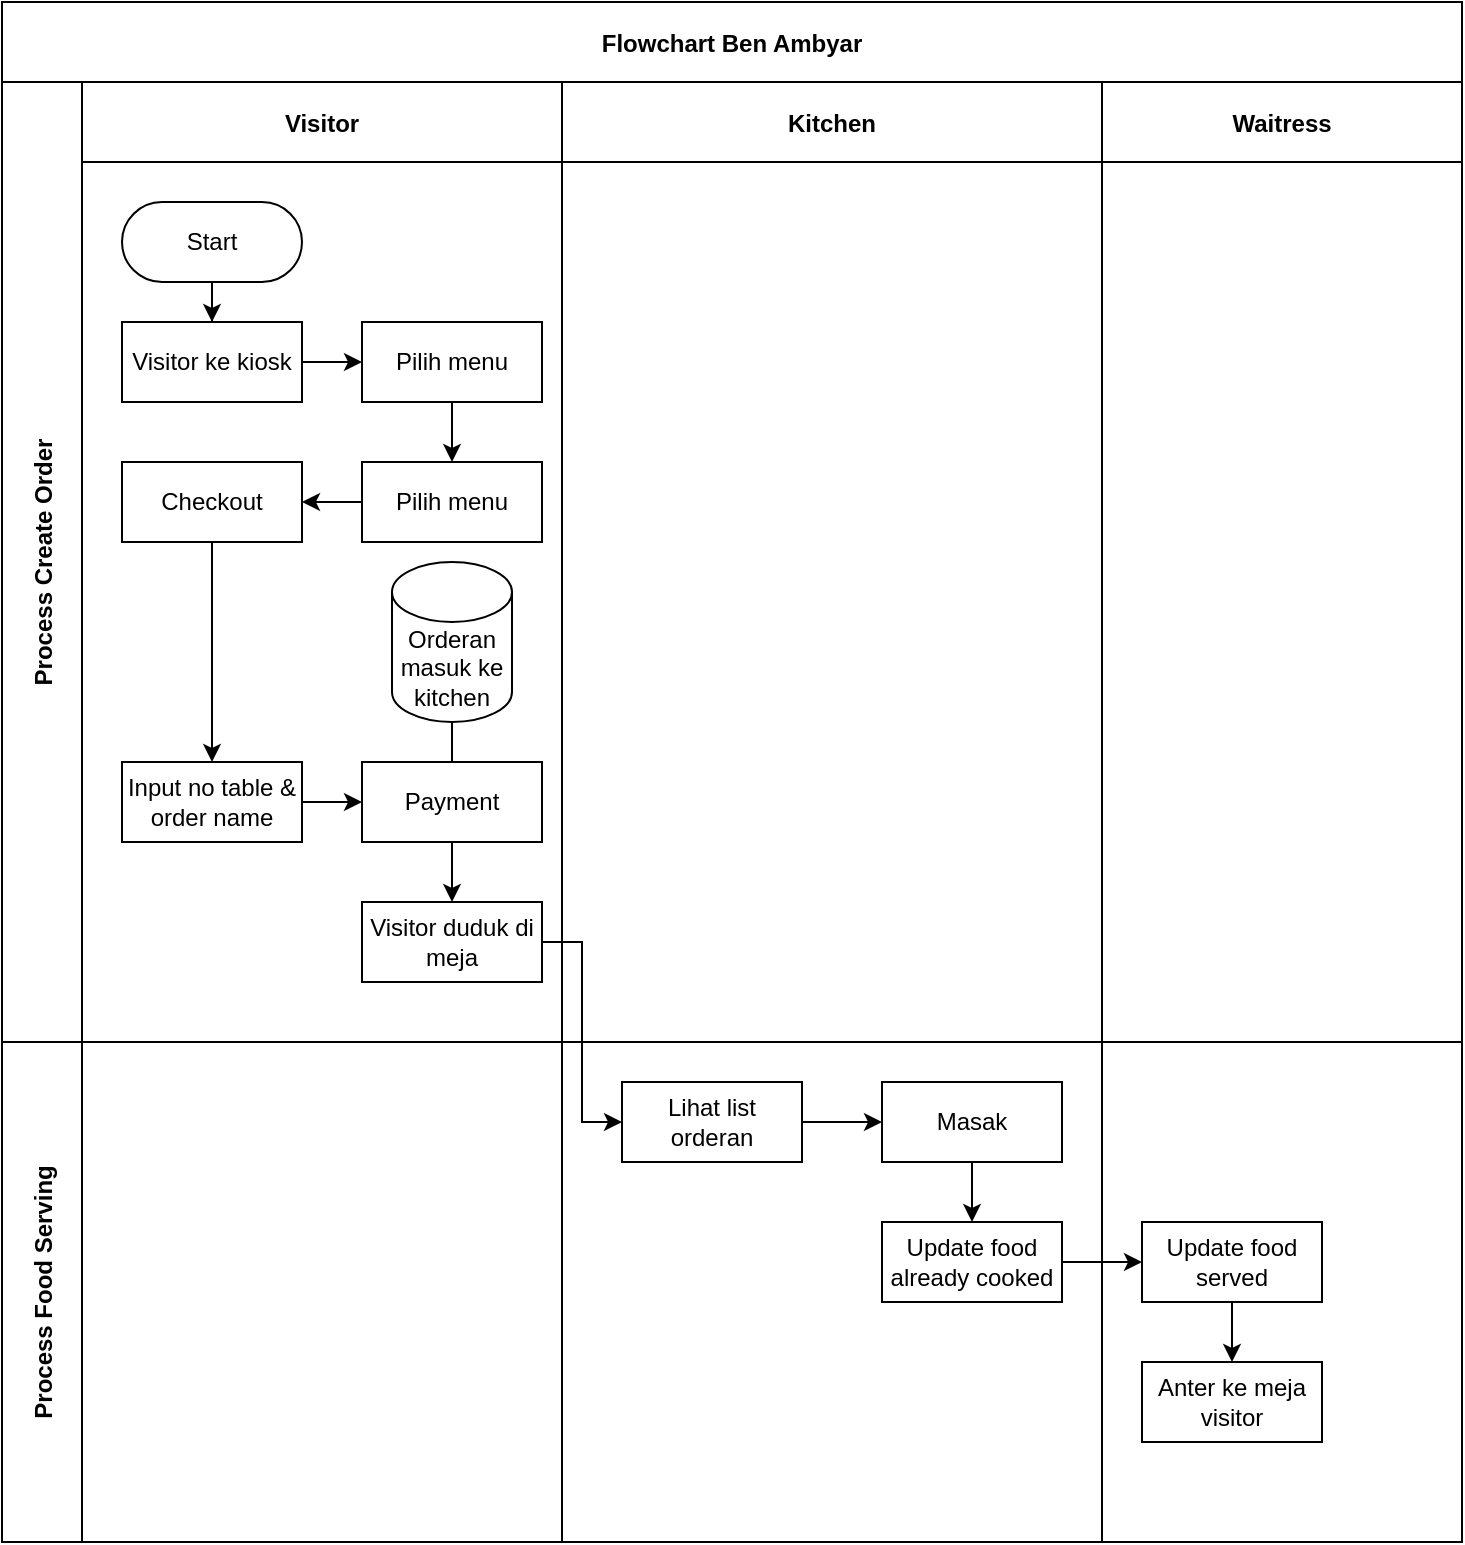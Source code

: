<mxfile version="26.0.2">
  <diagram id="kgpKYQtTHZ0yAKxKKP6v" name="Page-1">
    <mxGraphModel dx="1323" dy="743" grid="1" gridSize="10" guides="1" tooltips="1" connect="1" arrows="1" fold="1" page="1" pageScale="1" pageWidth="850" pageHeight="1100" background="none" math="0" shadow="0">
      <root>
        <mxCell id="0" />
        <mxCell id="1" parent="0" />
        <mxCell id="3nuBFxr9cyL0pnOWT2aG-1" value="Flowchart Ben Ambyar" style="shape=table;childLayout=tableLayout;startSize=40;collapsible=0;recursiveResize=0;expand=0;fillColor=none;fontStyle=1;strokeColor=default;" parent="1" vertex="1">
          <mxGeometry x="40" y="70" width="730" height="770" as="geometry" />
        </mxCell>
        <mxCell id="3nuBFxr9cyL0pnOWT2aG-3" value="Process Create Order" style="shape=tableRow;horizontal=0;swimlaneHead=0;swimlaneBody=0;top=0;left=0;bottom=0;right=0;fillColor=none;points=[[0,0.5],[1,0.5]];portConstraint=eastwest;startSize=40;collapsible=0;recursiveResize=0;expand=0;fontStyle=1;verticalAlign=middle;" parent="3nuBFxr9cyL0pnOWT2aG-1" vertex="1">
          <mxGeometry y="40" width="730" height="480" as="geometry" />
        </mxCell>
        <mxCell id="3nuBFxr9cyL0pnOWT2aG-4" value="Visitor" style="swimlane;swimlaneHead=0;swimlaneBody=0;connectable=0;fillColor=none;startSize=40;collapsible=0;recursiveResize=0;expand=0;fontStyle=1;" parent="3nuBFxr9cyL0pnOWT2aG-3" vertex="1">
          <mxGeometry x="40" width="240" height="480" as="geometry">
            <mxRectangle width="240" height="480" as="alternateBounds" />
          </mxGeometry>
        </mxCell>
        <mxCell id="3nuBFxr9cyL0pnOWT2aG-5" style="edgeStyle=orthogonalEdgeStyle;rounded=0;orthogonalLoop=1;jettySize=auto;html=1;" parent="3nuBFxr9cyL0pnOWT2aG-4" source="3nuBFxr9cyL0pnOWT2aG-6" target="3nuBFxr9cyL0pnOWT2aG-7" edge="1">
          <mxGeometry relative="1" as="geometry" />
        </mxCell>
        <mxCell id="3nuBFxr9cyL0pnOWT2aG-6" value="Start" style="rounded=1;whiteSpace=wrap;html=1;arcSize=50;" parent="3nuBFxr9cyL0pnOWT2aG-4" vertex="1">
          <mxGeometry x="20" y="60" width="90" height="40" as="geometry" />
        </mxCell>
        <mxCell id="3nuBFxr9cyL0pnOWT2aG-7" value="Visitor ke kiosk" style="rounded=0;whiteSpace=wrap;html=1;" parent="3nuBFxr9cyL0pnOWT2aG-4" vertex="1">
          <mxGeometry x="20" y="120" width="90" height="40" as="geometry" />
        </mxCell>
        <mxCell id="3nuBFxr9cyL0pnOWT2aG-17" value="Pilih menu" style="rounded=0;whiteSpace=wrap;html=1;" parent="3nuBFxr9cyL0pnOWT2aG-4" vertex="1">
          <mxGeometry x="140" y="120" width="90" height="40" as="geometry" />
        </mxCell>
        <mxCell id="3nuBFxr9cyL0pnOWT2aG-2" value="" style="edgeStyle=orthogonalEdgeStyle;rounded=0;orthogonalLoop=1;jettySize=auto;html=1;" parent="3nuBFxr9cyL0pnOWT2aG-4" source="3nuBFxr9cyL0pnOWT2aG-7" target="3nuBFxr9cyL0pnOWT2aG-17" edge="1">
          <mxGeometry relative="1" as="geometry" />
        </mxCell>
        <mxCell id="8gZVjbfg4hmPIhG3AT7P-2" value="Pilih menu" style="rounded=0;whiteSpace=wrap;html=1;" vertex="1" parent="3nuBFxr9cyL0pnOWT2aG-4">
          <mxGeometry x="140" y="190" width="90" height="40" as="geometry" />
        </mxCell>
        <mxCell id="8gZVjbfg4hmPIhG3AT7P-5" value="" style="edgeStyle=orthogonalEdgeStyle;rounded=0;orthogonalLoop=1;jettySize=auto;html=1;entryX=0.5;entryY=0;entryDx=0;entryDy=0;exitX=0.5;exitY=1;exitDx=0;exitDy=0;" edge="1" parent="3nuBFxr9cyL0pnOWT2aG-4" source="3nuBFxr9cyL0pnOWT2aG-17" target="8gZVjbfg4hmPIhG3AT7P-2">
          <mxGeometry relative="1" as="geometry">
            <mxPoint x="120" y="150" as="sourcePoint" />
            <mxPoint x="140" y="150" as="targetPoint" />
          </mxGeometry>
        </mxCell>
        <mxCell id="8gZVjbfg4hmPIhG3AT7P-13" value="" style="edgeStyle=orthogonalEdgeStyle;rounded=0;orthogonalLoop=1;jettySize=auto;html=1;" edge="1" parent="3nuBFxr9cyL0pnOWT2aG-4" source="8gZVjbfg4hmPIhG3AT7P-8" target="8gZVjbfg4hmPIhG3AT7P-11">
          <mxGeometry relative="1" as="geometry" />
        </mxCell>
        <mxCell id="8gZVjbfg4hmPIhG3AT7P-8" value="Checkout" style="rounded=0;whiteSpace=wrap;html=1;" vertex="1" parent="3nuBFxr9cyL0pnOWT2aG-4">
          <mxGeometry x="20" y="190" width="90" height="40" as="geometry" />
        </mxCell>
        <mxCell id="8gZVjbfg4hmPIhG3AT7P-10" value="" style="edgeStyle=orthogonalEdgeStyle;rounded=0;orthogonalLoop=1;jettySize=auto;html=1;entryX=1;entryY=0.5;entryDx=0;entryDy=0;exitX=0;exitY=0.5;exitDx=0;exitDy=0;" edge="1" parent="3nuBFxr9cyL0pnOWT2aG-4" source="8gZVjbfg4hmPIhG3AT7P-2" target="8gZVjbfg4hmPIhG3AT7P-8">
          <mxGeometry relative="1" as="geometry">
            <mxPoint x="185" y="170" as="sourcePoint" />
            <mxPoint x="185" y="200" as="targetPoint" />
          </mxGeometry>
        </mxCell>
        <mxCell id="8gZVjbfg4hmPIhG3AT7P-15" value="" style="edgeStyle=orthogonalEdgeStyle;rounded=0;orthogonalLoop=1;jettySize=auto;html=1;" edge="1" parent="3nuBFxr9cyL0pnOWT2aG-4" source="8gZVjbfg4hmPIhG3AT7P-11" target="8gZVjbfg4hmPIhG3AT7P-14">
          <mxGeometry relative="1" as="geometry" />
        </mxCell>
        <mxCell id="8gZVjbfg4hmPIhG3AT7P-11" value="Input no table &amp;amp; order name" style="rounded=0;whiteSpace=wrap;html=1;" vertex="1" parent="3nuBFxr9cyL0pnOWT2aG-4">
          <mxGeometry x="20" y="340" width="90" height="40" as="geometry" />
        </mxCell>
        <mxCell id="8gZVjbfg4hmPIhG3AT7P-21" value="" style="edgeStyle=orthogonalEdgeStyle;rounded=0;orthogonalLoop=1;jettySize=auto;html=1;" edge="1" parent="3nuBFxr9cyL0pnOWT2aG-4" source="8gZVjbfg4hmPIhG3AT7P-14" target="8gZVjbfg4hmPIhG3AT7P-20">
          <mxGeometry relative="1" as="geometry" />
        </mxCell>
        <mxCell id="8gZVjbfg4hmPIhG3AT7P-14" value="Payment" style="rounded=0;whiteSpace=wrap;html=1;" vertex="1" parent="3nuBFxr9cyL0pnOWT2aG-4">
          <mxGeometry x="140" y="340" width="90" height="40" as="geometry" />
        </mxCell>
        <mxCell id="8gZVjbfg4hmPIhG3AT7P-18" value="Orderan masuk ke kitchen" style="shape=cylinder3;whiteSpace=wrap;html=1;boundedLbl=1;backgroundOutline=1;size=15;" vertex="1" parent="3nuBFxr9cyL0pnOWT2aG-4">
          <mxGeometry x="155" y="240" width="60" height="80" as="geometry" />
        </mxCell>
        <mxCell id="8gZVjbfg4hmPIhG3AT7P-19" value="" style="endArrow=none;html=1;rounded=0;entryX=0.5;entryY=1;entryDx=0;entryDy=0;entryPerimeter=0;exitX=0.5;exitY=0;exitDx=0;exitDy=0;" edge="1" parent="3nuBFxr9cyL0pnOWT2aG-4" source="8gZVjbfg4hmPIhG3AT7P-14" target="8gZVjbfg4hmPIhG3AT7P-18">
          <mxGeometry width="50" height="50" relative="1" as="geometry">
            <mxPoint x="130" y="380" as="sourcePoint" />
            <mxPoint x="180" y="330" as="targetPoint" />
          </mxGeometry>
        </mxCell>
        <mxCell id="8gZVjbfg4hmPIhG3AT7P-20" value="Visitor duduk di meja" style="rounded=0;whiteSpace=wrap;html=1;" vertex="1" parent="3nuBFxr9cyL0pnOWT2aG-4">
          <mxGeometry x="140" y="410" width="90" height="40" as="geometry" />
        </mxCell>
        <mxCell id="3nuBFxr9cyL0pnOWT2aG-8" value="Kitchen" style="swimlane;swimlaneHead=0;swimlaneBody=0;connectable=0;fillColor=none;startSize=40;collapsible=0;recursiveResize=0;expand=0;fontStyle=1;" parent="3nuBFxr9cyL0pnOWT2aG-3" vertex="1">
          <mxGeometry x="280" width="270" height="480" as="geometry">
            <mxRectangle width="270" height="480" as="alternateBounds" />
          </mxGeometry>
        </mxCell>
        <mxCell id="3nuBFxr9cyL0pnOWT2aG-11" value="Waitress" style="swimlane;swimlaneHead=0;swimlaneBody=0;connectable=0;fillColor=none;startSize=40;collapsible=0;recursiveResize=0;expand=0;fontStyle=1;" parent="3nuBFxr9cyL0pnOWT2aG-3" vertex="1">
          <mxGeometry x="550" width="180" height="480" as="geometry">
            <mxRectangle width="180" height="480" as="alternateBounds" />
          </mxGeometry>
        </mxCell>
        <mxCell id="3nuBFxr9cyL0pnOWT2aG-15" value="Process Food Serving" style="shape=tableRow;horizontal=0;swimlaneHead=0;swimlaneBody=0;top=0;left=0;bottom=0;right=0;fillColor=none;points=[[0,0.5],[1,0.5]];portConstraint=eastwest;startSize=40;collapsible=0;recursiveResize=0;expand=0;fontStyle=1;" parent="3nuBFxr9cyL0pnOWT2aG-1" vertex="1">
          <mxGeometry y="520" width="730" height="250" as="geometry" />
        </mxCell>
        <mxCell id="3nuBFxr9cyL0pnOWT2aG-16" value="" style="swimlane;swimlaneHead=0;swimlaneBody=0;connectable=0;fillColor=none;startSize=0;collapsible=0;recursiveResize=0;expand=0;fontStyle=1;" parent="3nuBFxr9cyL0pnOWT2aG-15" vertex="1">
          <mxGeometry x="40" width="240" height="250" as="geometry">
            <mxRectangle width="240" height="250" as="alternateBounds" />
          </mxGeometry>
        </mxCell>
        <mxCell id="3nuBFxr9cyL0pnOWT2aG-18" value="" style="swimlane;swimlaneHead=0;swimlaneBody=0;connectable=0;fillColor=none;startSize=0;collapsible=0;recursiveResize=0;expand=0;fontStyle=1;" parent="3nuBFxr9cyL0pnOWT2aG-15" vertex="1">
          <mxGeometry x="280" width="270" height="250" as="geometry">
            <mxRectangle width="270" height="250" as="alternateBounds" />
          </mxGeometry>
        </mxCell>
        <mxCell id="3nuBFxr9cyL0pnOWT2aG-9" value="Lihat list orderan" style="rounded=0;whiteSpace=wrap;html=1;" parent="3nuBFxr9cyL0pnOWT2aG-18" vertex="1">
          <mxGeometry x="30" y="20" width="90" height="40" as="geometry" />
        </mxCell>
        <mxCell id="8gZVjbfg4hmPIhG3AT7P-34" value="" style="edgeStyle=orthogonalEdgeStyle;rounded=0;orthogonalLoop=1;jettySize=auto;html=1;" edge="1" parent="3nuBFxr9cyL0pnOWT2aG-18" source="3nuBFxr9cyL0pnOWT2aG-10" target="8gZVjbfg4hmPIhG3AT7P-33">
          <mxGeometry relative="1" as="geometry" />
        </mxCell>
        <mxCell id="3nuBFxr9cyL0pnOWT2aG-10" value="Masak" style="rounded=0;whiteSpace=wrap;html=1;" parent="3nuBFxr9cyL0pnOWT2aG-18" vertex="1">
          <mxGeometry x="160" y="20" width="90" height="40" as="geometry" />
        </mxCell>
        <mxCell id="8gZVjbfg4hmPIhG3AT7P-24" value="" style="edgeStyle=orthogonalEdgeStyle;rounded=0;orthogonalLoop=1;jettySize=auto;html=1;" edge="1" parent="3nuBFxr9cyL0pnOWT2aG-18" source="3nuBFxr9cyL0pnOWT2aG-9" target="3nuBFxr9cyL0pnOWT2aG-10">
          <mxGeometry relative="1" as="geometry" />
        </mxCell>
        <mxCell id="8gZVjbfg4hmPIhG3AT7P-33" value="Update food already cooked" style="rounded=0;whiteSpace=wrap;html=1;" vertex="1" parent="3nuBFxr9cyL0pnOWT2aG-18">
          <mxGeometry x="160" y="90" width="90" height="40" as="geometry" />
        </mxCell>
        <mxCell id="3nuBFxr9cyL0pnOWT2aG-23" value="" style="swimlane;swimlaneHead=0;swimlaneBody=0;connectable=0;fillColor=none;startSize=0;collapsible=0;recursiveResize=0;expand=0;fontStyle=1;" parent="3nuBFxr9cyL0pnOWT2aG-15" vertex="1">
          <mxGeometry x="550" width="180" height="250" as="geometry">
            <mxRectangle width="180" height="250" as="alternateBounds" />
          </mxGeometry>
        </mxCell>
        <mxCell id="8gZVjbfg4hmPIhG3AT7P-76" value="" style="edgeStyle=orthogonalEdgeStyle;rounded=0;orthogonalLoop=1;jettySize=auto;html=1;" edge="1" parent="3nuBFxr9cyL0pnOWT2aG-23" source="8gZVjbfg4hmPIhG3AT7P-35" target="8gZVjbfg4hmPIhG3AT7P-74">
          <mxGeometry relative="1" as="geometry" />
        </mxCell>
        <mxCell id="8gZVjbfg4hmPIhG3AT7P-35" value="Update food served" style="rounded=0;whiteSpace=wrap;html=1;" vertex="1" parent="3nuBFxr9cyL0pnOWT2aG-23">
          <mxGeometry x="20" y="90" width="90" height="40" as="geometry" />
        </mxCell>
        <mxCell id="8gZVjbfg4hmPIhG3AT7P-74" value="Anter ke meja visitor" style="rounded=0;whiteSpace=wrap;html=1;" vertex="1" parent="3nuBFxr9cyL0pnOWT2aG-23">
          <mxGeometry x="20" y="160" width="90" height="40" as="geometry" />
        </mxCell>
        <mxCell id="8gZVjbfg4hmPIhG3AT7P-36" value="" style="edgeStyle=orthogonalEdgeStyle;rounded=0;orthogonalLoop=1;jettySize=auto;html=1;" edge="1" parent="3nuBFxr9cyL0pnOWT2aG-15" source="8gZVjbfg4hmPIhG3AT7P-33" target="8gZVjbfg4hmPIhG3AT7P-35">
          <mxGeometry relative="1" as="geometry" />
        </mxCell>
        <mxCell id="8gZVjbfg4hmPIhG3AT7P-23" value="" style="edgeStyle=orthogonalEdgeStyle;rounded=0;orthogonalLoop=1;jettySize=auto;html=1;entryX=0;entryY=0.5;entryDx=0;entryDy=0;" edge="1" parent="3nuBFxr9cyL0pnOWT2aG-1" source="8gZVjbfg4hmPIhG3AT7P-20" target="3nuBFxr9cyL0pnOWT2aG-9">
          <mxGeometry relative="1" as="geometry">
            <mxPoint x="340" y="280" as="targetPoint" />
          </mxGeometry>
        </mxCell>
      </root>
    </mxGraphModel>
  </diagram>
</mxfile>
